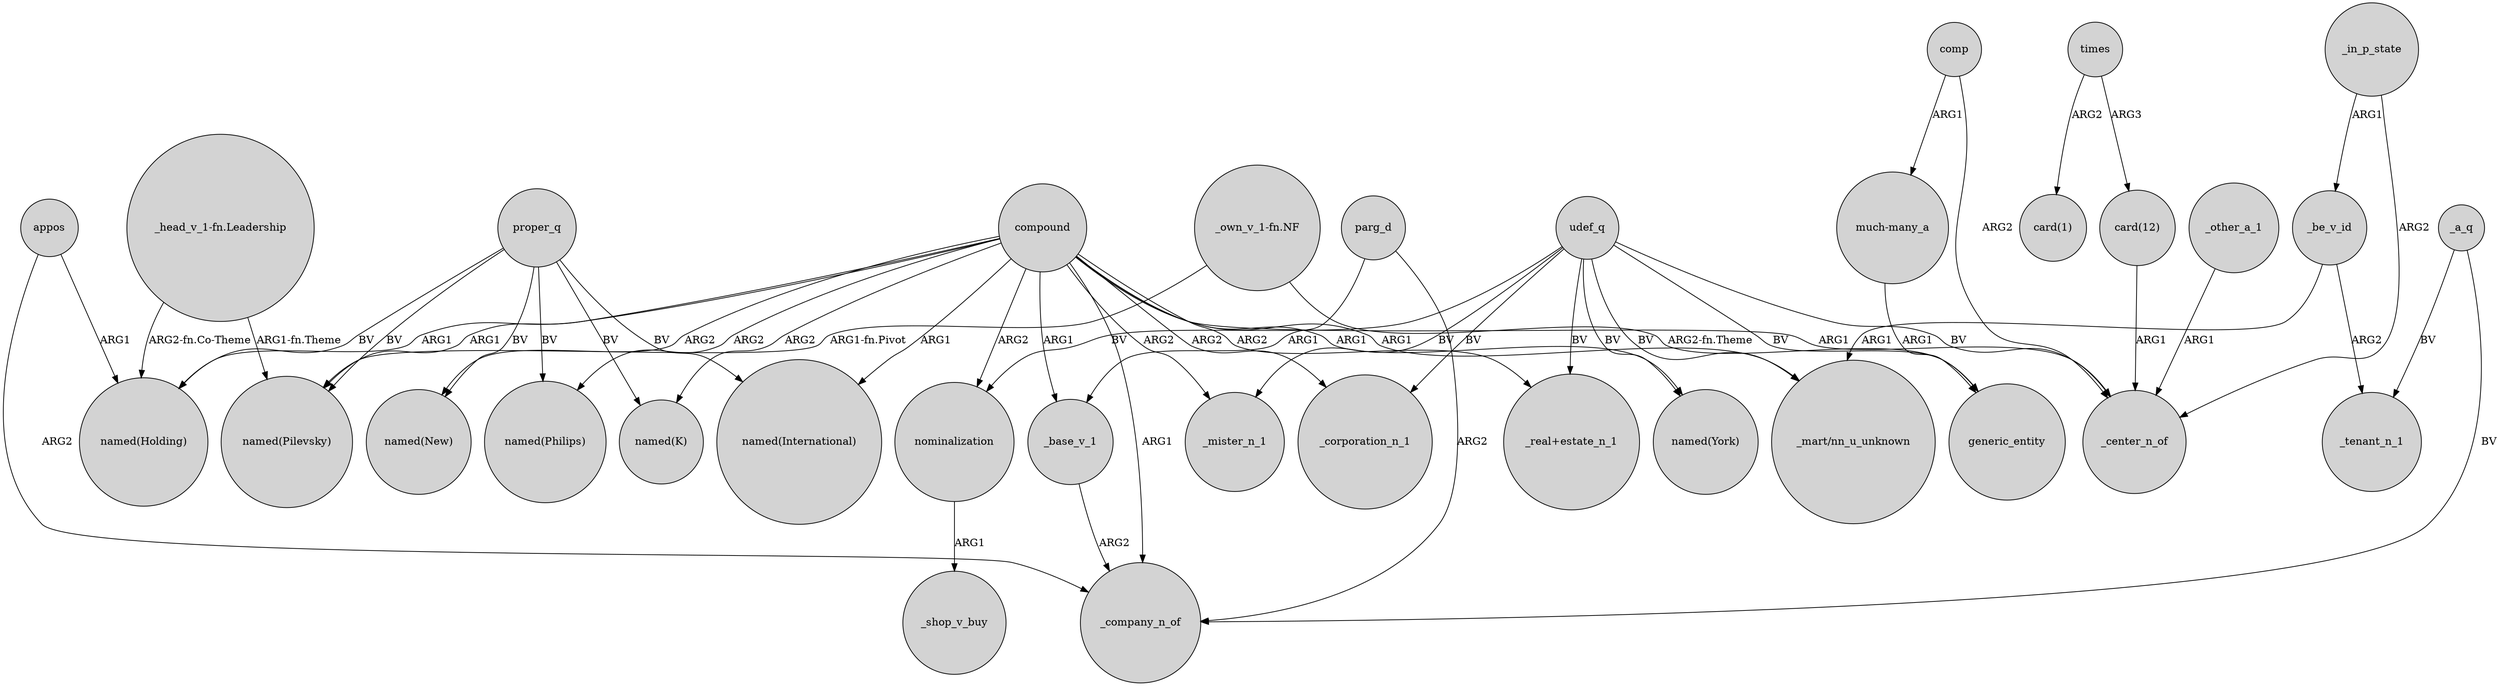 digraph {
	node [shape=circle style=filled]
	compound -> "named(International)" [label=ARG1]
	compound -> "named(Holding)" [label=ARG1]
	_other_a_1 -> _center_n_of [label=ARG1]
	compound -> "named(New)" [label=ARG2]
	_base_v_1 -> _company_n_of [label=ARG2]
	udef_q -> generic_entity [label=BV]
	"card(12)" -> _center_n_of [label=ARG1]
	proper_q -> "named(New)" [label=BV]
	"much-many_a" -> generic_entity [label=ARG1]
	compound -> _mister_n_1 [label=ARG2]
	"_head_v_1-fn.Leadership" -> "named(Holding)" [label="ARG2-fn.Co-Theme"]
	proper_q -> "named(Pilevsky)" [label=BV]
	compound -> _corporation_n_1 [label=ARG2]
	udef_q -> _mister_n_1 [label=BV]
	comp -> _center_n_of [label=ARG2]
	_in_p_state -> _be_v_id [label=ARG1]
	compound -> nominalization [label=ARG2]
	appos -> "named(Holding)" [label=ARG1]
	compound -> "_real+estate_n_1" [label=ARG2]
	compound -> "named(Philips)" [label=ARG2]
	udef_q -> _center_n_of [label=BV]
	_be_v_id -> _tenant_n_1 [label=ARG2]
	compound -> _company_n_of [label=ARG1]
	udef_q -> _corporation_n_1 [label=BV]
	compound -> "named(York)" [label=ARG1]
	compound -> _base_v_1 [label=ARG1]
	udef_q -> "named(York)" [label=BV]
	comp -> "much-many_a" [label=ARG1]
	times -> "card(1)" [label=ARG2]
	appos -> _company_n_of [label=ARG2]
	parg_d -> _company_n_of [label=ARG2]
	udef_q -> "_real+estate_n_1" [label=BV]
	compound -> _center_n_of [label=ARG1]
	proper_q -> "named(K)" [label=BV]
	udef_q -> nominalization [label=BV]
	_a_q -> _company_n_of [label=BV]
	_in_p_state -> _center_n_of [label=ARG2]
	"_own_v_1-fn.NF" -> generic_entity [label="ARG2-fn.Theme"]
	"_own_v_1-fn.NF" -> "named(Pilevsky)" [label="ARG1-fn.Pivot"]
	parg_d -> _base_v_1 [label=ARG1]
	"_head_v_1-fn.Leadership" -> "named(Pilevsky)" [label="ARG1-fn.Theme"]
	compound -> "named(Pilevsky)" [label=ARG1]
	proper_q -> "named(Holding)" [label=BV]
	nominalization -> _shop_v_buy [label=ARG1]
	udef_q -> "_mart/nn_u_unknown" [label=BV]
	compound -> "_mart/nn_u_unknown" [label=ARG1]
	compound -> "named(K)" [label=ARG2]
	_be_v_id -> "_mart/nn_u_unknown" [label=ARG1]
	times -> "card(12)" [label=ARG3]
	_a_q -> _tenant_n_1 [label=BV]
	proper_q -> "named(Philips)" [label=BV]
	proper_q -> "named(International)" [label=BV]
}
